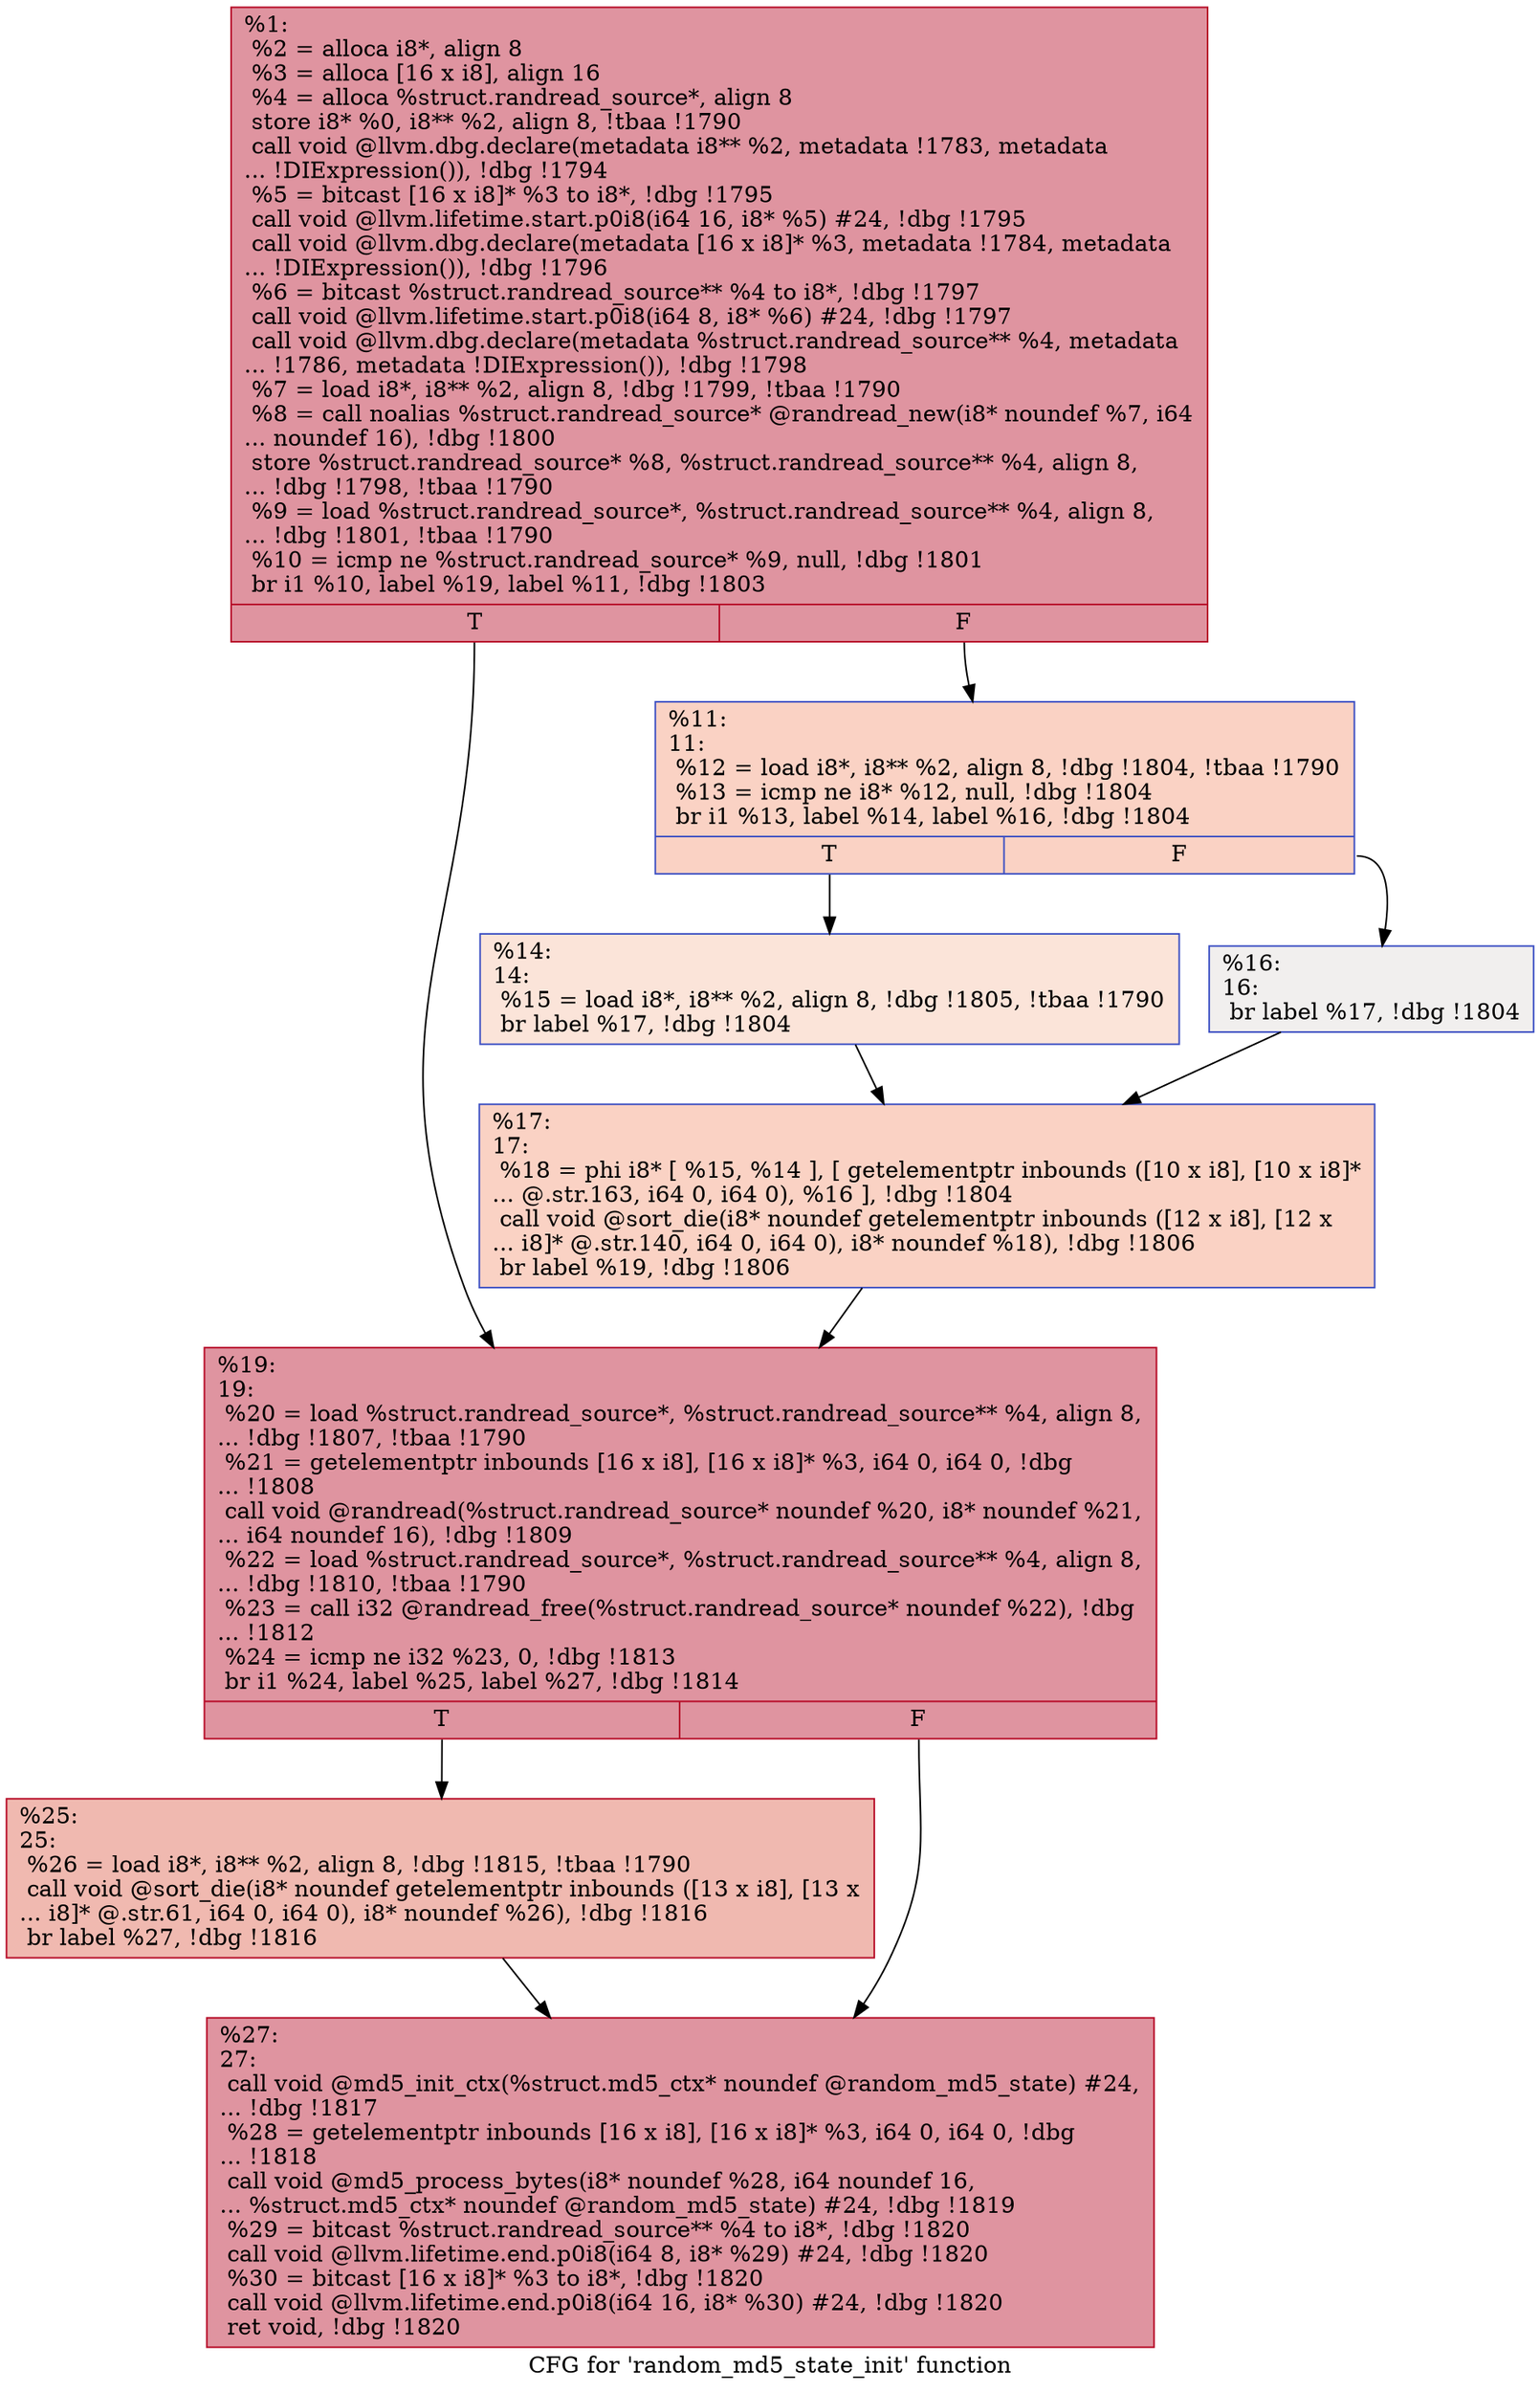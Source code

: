 digraph "CFG for 'random_md5_state_init' function" {
	label="CFG for 'random_md5_state_init' function";

	Node0x23a50a0 [shape=record,color="#b70d28ff", style=filled, fillcolor="#b70d2870",label="{%1:\l  %2 = alloca i8*, align 8\l  %3 = alloca [16 x i8], align 16\l  %4 = alloca %struct.randread_source*, align 8\l  store i8* %0, i8** %2, align 8, !tbaa !1790\l  call void @llvm.dbg.declare(metadata i8** %2, metadata !1783, metadata\l... !DIExpression()), !dbg !1794\l  %5 = bitcast [16 x i8]* %3 to i8*, !dbg !1795\l  call void @llvm.lifetime.start.p0i8(i64 16, i8* %5) #24, !dbg !1795\l  call void @llvm.dbg.declare(metadata [16 x i8]* %3, metadata !1784, metadata\l... !DIExpression()), !dbg !1796\l  %6 = bitcast %struct.randread_source** %4 to i8*, !dbg !1797\l  call void @llvm.lifetime.start.p0i8(i64 8, i8* %6) #24, !dbg !1797\l  call void @llvm.dbg.declare(metadata %struct.randread_source** %4, metadata\l... !1786, metadata !DIExpression()), !dbg !1798\l  %7 = load i8*, i8** %2, align 8, !dbg !1799, !tbaa !1790\l  %8 = call noalias %struct.randread_source* @randread_new(i8* noundef %7, i64\l... noundef 16), !dbg !1800\l  store %struct.randread_source* %8, %struct.randread_source** %4, align 8,\l... !dbg !1798, !tbaa !1790\l  %9 = load %struct.randread_source*, %struct.randread_source** %4, align 8,\l... !dbg !1801, !tbaa !1790\l  %10 = icmp ne %struct.randread_source* %9, null, !dbg !1801\l  br i1 %10, label %19, label %11, !dbg !1803\l|{<s0>T|<s1>F}}"];
	Node0x23a50a0:s0 -> Node0x23a5230;
	Node0x23a50a0:s1 -> Node0x23a50f0;
	Node0x23a50f0 [shape=record,color="#3d50c3ff", style=filled, fillcolor="#f4987a70",label="{%11:\l11:                                               \l  %12 = load i8*, i8** %2, align 8, !dbg !1804, !tbaa !1790\l  %13 = icmp ne i8* %12, null, !dbg !1804\l  br i1 %13, label %14, label %16, !dbg !1804\l|{<s0>T|<s1>F}}"];
	Node0x23a50f0:s0 -> Node0x23a5140;
	Node0x23a50f0:s1 -> Node0x23a5190;
	Node0x23a5140 [shape=record,color="#3d50c3ff", style=filled, fillcolor="#f5c1a970",label="{%14:\l14:                                               \l  %15 = load i8*, i8** %2, align 8, !dbg !1805, !tbaa !1790\l  br label %17, !dbg !1804\l}"];
	Node0x23a5140 -> Node0x23a51e0;
	Node0x23a5190 [shape=record,color="#3d50c3ff", style=filled, fillcolor="#e0dbd870",label="{%16:\l16:                                               \l  br label %17, !dbg !1804\l}"];
	Node0x23a5190 -> Node0x23a51e0;
	Node0x23a51e0 [shape=record,color="#3d50c3ff", style=filled, fillcolor="#f4987a70",label="{%17:\l17:                                               \l  %18 = phi i8* [ %15, %14 ], [ getelementptr inbounds ([10 x i8], [10 x i8]*\l... @.str.163, i64 0, i64 0), %16 ], !dbg !1804\l  call void @sort_die(i8* noundef getelementptr inbounds ([12 x i8], [12 x\l... i8]* @.str.140, i64 0, i64 0), i8* noundef %18), !dbg !1806\l  br label %19, !dbg !1806\l}"];
	Node0x23a51e0 -> Node0x23a5230;
	Node0x23a5230 [shape=record,color="#b70d28ff", style=filled, fillcolor="#b70d2870",label="{%19:\l19:                                               \l  %20 = load %struct.randread_source*, %struct.randread_source** %4, align 8,\l... !dbg !1807, !tbaa !1790\l  %21 = getelementptr inbounds [16 x i8], [16 x i8]* %3, i64 0, i64 0, !dbg\l... !1808\l  call void @randread(%struct.randread_source* noundef %20, i8* noundef %21,\l... i64 noundef 16), !dbg !1809\l  %22 = load %struct.randread_source*, %struct.randread_source** %4, align 8,\l... !dbg !1810, !tbaa !1790\l  %23 = call i32 @randread_free(%struct.randread_source* noundef %22), !dbg\l... !1812\l  %24 = icmp ne i32 %23, 0, !dbg !1813\l  br i1 %24, label %25, label %27, !dbg !1814\l|{<s0>T|<s1>F}}"];
	Node0x23a5230:s0 -> Node0x23a5280;
	Node0x23a5230:s1 -> Node0x23a52d0;
	Node0x23a5280 [shape=record,color="#b70d28ff", style=filled, fillcolor="#de614d70",label="{%25:\l25:                                               \l  %26 = load i8*, i8** %2, align 8, !dbg !1815, !tbaa !1790\l  call void @sort_die(i8* noundef getelementptr inbounds ([13 x i8], [13 x\l... i8]* @.str.61, i64 0, i64 0), i8* noundef %26), !dbg !1816\l  br label %27, !dbg !1816\l}"];
	Node0x23a5280 -> Node0x23a52d0;
	Node0x23a52d0 [shape=record,color="#b70d28ff", style=filled, fillcolor="#b70d2870",label="{%27:\l27:                                               \l  call void @md5_init_ctx(%struct.md5_ctx* noundef @random_md5_state) #24,\l... !dbg !1817\l  %28 = getelementptr inbounds [16 x i8], [16 x i8]* %3, i64 0, i64 0, !dbg\l... !1818\l  call void @md5_process_bytes(i8* noundef %28, i64 noundef 16,\l... %struct.md5_ctx* noundef @random_md5_state) #24, !dbg !1819\l  %29 = bitcast %struct.randread_source** %4 to i8*, !dbg !1820\l  call void @llvm.lifetime.end.p0i8(i64 8, i8* %29) #24, !dbg !1820\l  %30 = bitcast [16 x i8]* %3 to i8*, !dbg !1820\l  call void @llvm.lifetime.end.p0i8(i64 16, i8* %30) #24, !dbg !1820\l  ret void, !dbg !1820\l}"];
}
